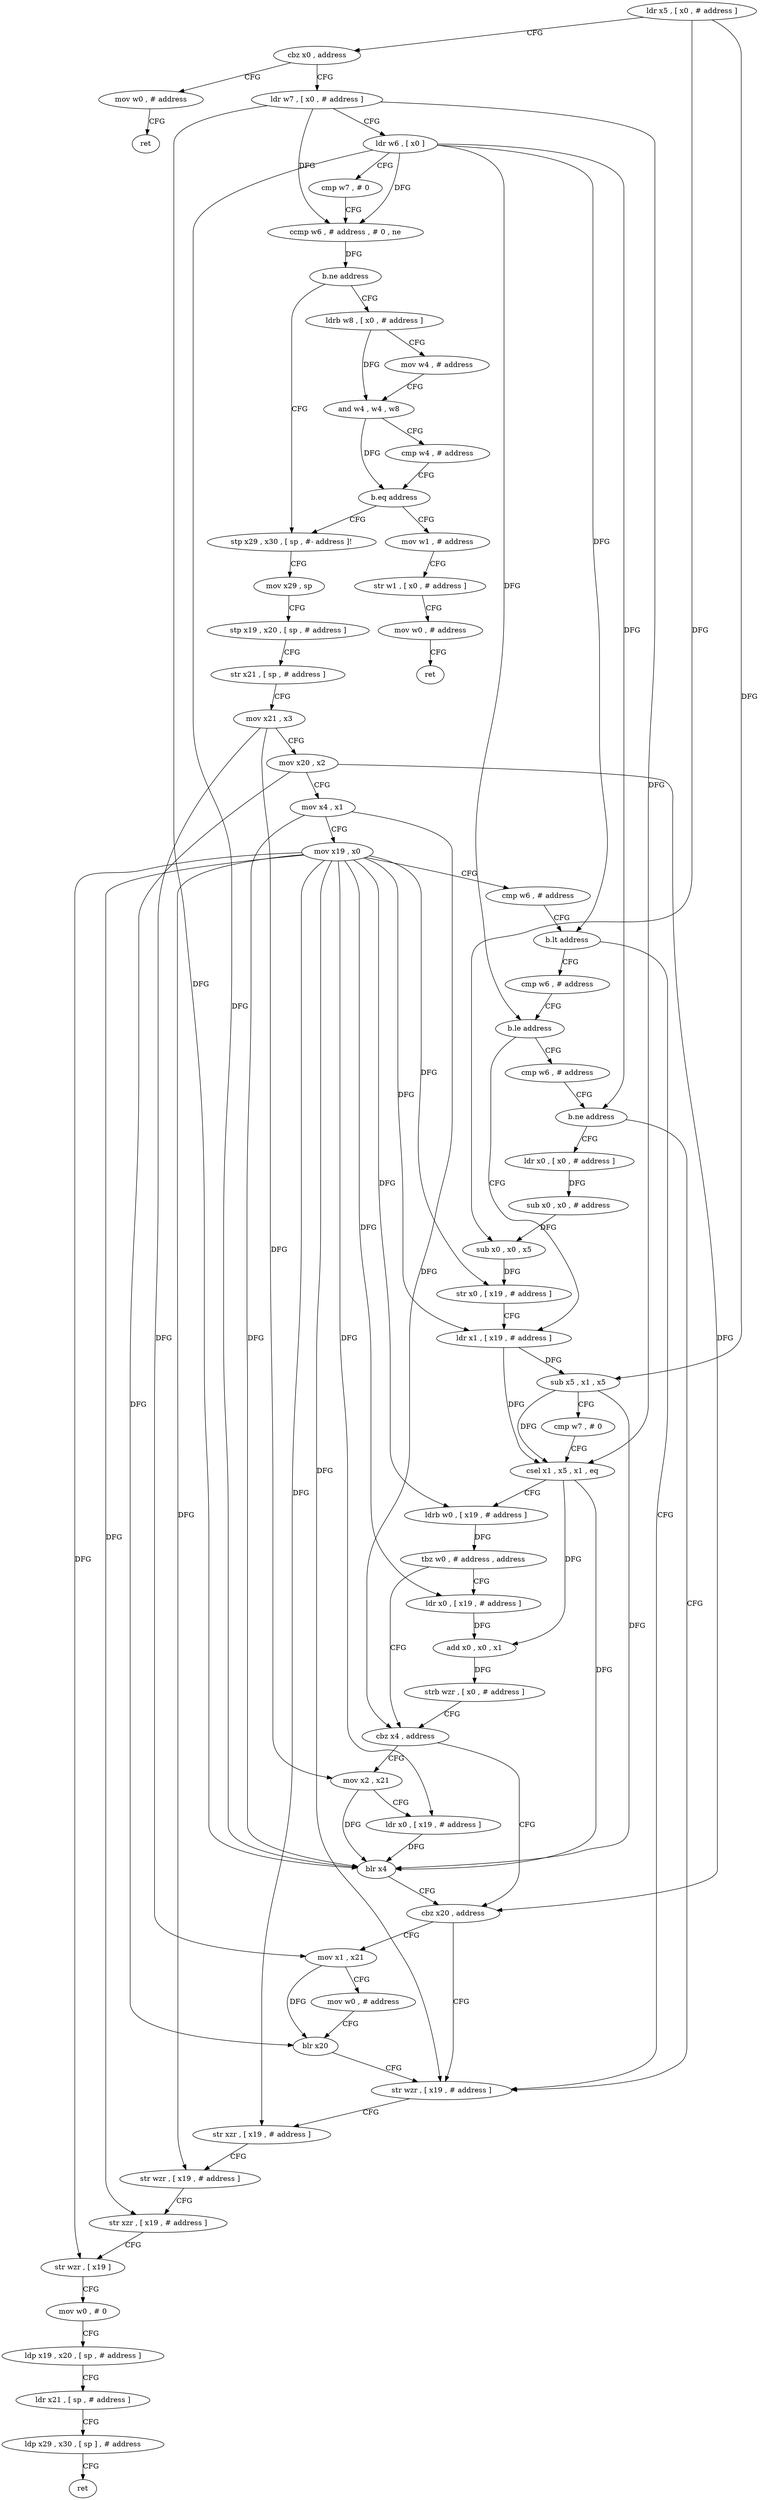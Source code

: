 digraph "func" {
"4287456" [label = "ldr x5 , [ x0 , # address ]" ]
"4287460" [label = "cbz x0 , address" ]
"4287700" [label = "mov w0 , # address" ]
"4287464" [label = "ldr w7 , [ x0 , # address ]" ]
"4287704" [label = "ret" ]
"4287468" [label = "ldr w6 , [ x0 ]" ]
"4287472" [label = "cmp w7 , # 0" ]
"4287476" [label = "ccmp w6 , # address , # 0 , ne" ]
"4287480" [label = "b.ne address" ]
"4287504" [label = "stp x29 , x30 , [ sp , #- address ]!" ]
"4287484" [label = "ldrb w8 , [ x0 , # address ]" ]
"4287508" [label = "mov x29 , sp" ]
"4287512" [label = "stp x19 , x20 , [ sp , # address ]" ]
"4287516" [label = "str x21 , [ sp , # address ]" ]
"4287520" [label = "mov x21 , x3" ]
"4287524" [label = "mov x20 , x2" ]
"4287528" [label = "mov x4 , x1" ]
"4287532" [label = "mov x19 , x0" ]
"4287536" [label = "cmp w6 , # address" ]
"4287540" [label = "b.lt address" ]
"4287644" [label = "str wzr , [ x19 , # address ]" ]
"4287544" [label = "cmp w6 , # address" ]
"4287488" [label = "mov w4 , # address" ]
"4287492" [label = "and w4 , w4 , w8" ]
"4287496" [label = "cmp w4 , # address" ]
"4287500" [label = "b.eq address" ]
"4287684" [label = "mov w1 , # address" ]
"4287648" [label = "str xzr , [ x19 , # address ]" ]
"4287652" [label = "str wzr , [ x19 , # address ]" ]
"4287656" [label = "str xzr , [ x19 , # address ]" ]
"4287660" [label = "str wzr , [ x19 ]" ]
"4287664" [label = "mov w0 , # 0" ]
"4287668" [label = "ldp x19 , x20 , [ sp , # address ]" ]
"4287672" [label = "ldr x21 , [ sp , # address ]" ]
"4287676" [label = "ldp x29 , x30 , [ sp ] , # address" ]
"4287680" [label = "ret" ]
"4287548" [label = "b.le address" ]
"4287576" [label = "ldr x1 , [ x19 , # address ]" ]
"4287552" [label = "cmp w6 , # address" ]
"4287688" [label = "str w1 , [ x0 , # address ]" ]
"4287692" [label = "mov w0 , # address" ]
"4287696" [label = "ret" ]
"4287580" [label = "sub x5 , x1 , x5" ]
"4287584" [label = "cmp w7 , # 0" ]
"4287588" [label = "csel x1 , x5 , x1 , eq" ]
"4287592" [label = "ldrb w0 , [ x19 , # address ]" ]
"4287596" [label = "tbz w0 , # address , address" ]
"4287612" [label = "cbz x4 , address" ]
"4287600" [label = "ldr x0 , [ x19 , # address ]" ]
"4287556" [label = "b.ne address" ]
"4287560" [label = "ldr x0 , [ x0 , # address ]" ]
"4287628" [label = "cbz x20 , address" ]
"4287616" [label = "mov x2 , x21" ]
"4287604" [label = "add x0 , x0 , x1" ]
"4287608" [label = "strb wzr , [ x0 , # address ]" ]
"4287564" [label = "sub x0 , x0 , # address" ]
"4287568" [label = "sub x0 , x0 , x5" ]
"4287572" [label = "str x0 , [ x19 , # address ]" ]
"4287632" [label = "mov x1 , x21" ]
"4287620" [label = "ldr x0 , [ x19 , # address ]" ]
"4287624" [label = "blr x4" ]
"4287636" [label = "mov w0 , # address" ]
"4287640" [label = "blr x20" ]
"4287456" -> "4287460" [ label = "CFG" ]
"4287456" -> "4287580" [ label = "DFG" ]
"4287456" -> "4287568" [ label = "DFG" ]
"4287460" -> "4287700" [ label = "CFG" ]
"4287460" -> "4287464" [ label = "CFG" ]
"4287700" -> "4287704" [ label = "CFG" ]
"4287464" -> "4287468" [ label = "CFG" ]
"4287464" -> "4287476" [ label = "DFG" ]
"4287464" -> "4287588" [ label = "DFG" ]
"4287464" -> "4287624" [ label = "DFG" ]
"4287468" -> "4287472" [ label = "CFG" ]
"4287468" -> "4287476" [ label = "DFG" ]
"4287468" -> "4287540" [ label = "DFG" ]
"4287468" -> "4287548" [ label = "DFG" ]
"4287468" -> "4287556" [ label = "DFG" ]
"4287468" -> "4287624" [ label = "DFG" ]
"4287472" -> "4287476" [ label = "CFG" ]
"4287476" -> "4287480" [ label = "DFG" ]
"4287480" -> "4287504" [ label = "CFG" ]
"4287480" -> "4287484" [ label = "CFG" ]
"4287504" -> "4287508" [ label = "CFG" ]
"4287484" -> "4287488" [ label = "CFG" ]
"4287484" -> "4287492" [ label = "DFG" ]
"4287508" -> "4287512" [ label = "CFG" ]
"4287512" -> "4287516" [ label = "CFG" ]
"4287516" -> "4287520" [ label = "CFG" ]
"4287520" -> "4287524" [ label = "CFG" ]
"4287520" -> "4287616" [ label = "DFG" ]
"4287520" -> "4287632" [ label = "DFG" ]
"4287524" -> "4287528" [ label = "CFG" ]
"4287524" -> "4287628" [ label = "DFG" ]
"4287524" -> "4287640" [ label = "DFG" ]
"4287528" -> "4287532" [ label = "CFG" ]
"4287528" -> "4287612" [ label = "DFG" ]
"4287528" -> "4287624" [ label = "DFG" ]
"4287532" -> "4287536" [ label = "CFG" ]
"4287532" -> "4287644" [ label = "DFG" ]
"4287532" -> "4287648" [ label = "DFG" ]
"4287532" -> "4287652" [ label = "DFG" ]
"4287532" -> "4287656" [ label = "DFG" ]
"4287532" -> "4287660" [ label = "DFG" ]
"4287532" -> "4287576" [ label = "DFG" ]
"4287532" -> "4287572" [ label = "DFG" ]
"4287532" -> "4287592" [ label = "DFG" ]
"4287532" -> "4287600" [ label = "DFG" ]
"4287532" -> "4287620" [ label = "DFG" ]
"4287536" -> "4287540" [ label = "CFG" ]
"4287540" -> "4287644" [ label = "CFG" ]
"4287540" -> "4287544" [ label = "CFG" ]
"4287644" -> "4287648" [ label = "CFG" ]
"4287544" -> "4287548" [ label = "CFG" ]
"4287488" -> "4287492" [ label = "CFG" ]
"4287492" -> "4287496" [ label = "CFG" ]
"4287492" -> "4287500" [ label = "DFG" ]
"4287496" -> "4287500" [ label = "CFG" ]
"4287500" -> "4287684" [ label = "CFG" ]
"4287500" -> "4287504" [ label = "CFG" ]
"4287684" -> "4287688" [ label = "CFG" ]
"4287648" -> "4287652" [ label = "CFG" ]
"4287652" -> "4287656" [ label = "CFG" ]
"4287656" -> "4287660" [ label = "CFG" ]
"4287660" -> "4287664" [ label = "CFG" ]
"4287664" -> "4287668" [ label = "CFG" ]
"4287668" -> "4287672" [ label = "CFG" ]
"4287672" -> "4287676" [ label = "CFG" ]
"4287676" -> "4287680" [ label = "CFG" ]
"4287548" -> "4287576" [ label = "CFG" ]
"4287548" -> "4287552" [ label = "CFG" ]
"4287576" -> "4287580" [ label = "DFG" ]
"4287576" -> "4287588" [ label = "DFG" ]
"4287552" -> "4287556" [ label = "CFG" ]
"4287688" -> "4287692" [ label = "CFG" ]
"4287692" -> "4287696" [ label = "CFG" ]
"4287580" -> "4287584" [ label = "CFG" ]
"4287580" -> "4287588" [ label = "DFG" ]
"4287580" -> "4287624" [ label = "DFG" ]
"4287584" -> "4287588" [ label = "CFG" ]
"4287588" -> "4287592" [ label = "CFG" ]
"4287588" -> "4287604" [ label = "DFG" ]
"4287588" -> "4287624" [ label = "DFG" ]
"4287592" -> "4287596" [ label = "DFG" ]
"4287596" -> "4287612" [ label = "CFG" ]
"4287596" -> "4287600" [ label = "CFG" ]
"4287612" -> "4287628" [ label = "CFG" ]
"4287612" -> "4287616" [ label = "CFG" ]
"4287600" -> "4287604" [ label = "DFG" ]
"4287556" -> "4287644" [ label = "CFG" ]
"4287556" -> "4287560" [ label = "CFG" ]
"4287560" -> "4287564" [ label = "DFG" ]
"4287628" -> "4287644" [ label = "CFG" ]
"4287628" -> "4287632" [ label = "CFG" ]
"4287616" -> "4287620" [ label = "CFG" ]
"4287616" -> "4287624" [ label = "DFG" ]
"4287604" -> "4287608" [ label = "DFG" ]
"4287608" -> "4287612" [ label = "CFG" ]
"4287564" -> "4287568" [ label = "DFG" ]
"4287568" -> "4287572" [ label = "DFG" ]
"4287572" -> "4287576" [ label = "CFG" ]
"4287632" -> "4287636" [ label = "CFG" ]
"4287632" -> "4287640" [ label = "DFG" ]
"4287620" -> "4287624" [ label = "DFG" ]
"4287624" -> "4287628" [ label = "CFG" ]
"4287636" -> "4287640" [ label = "CFG" ]
"4287640" -> "4287644" [ label = "CFG" ]
}
